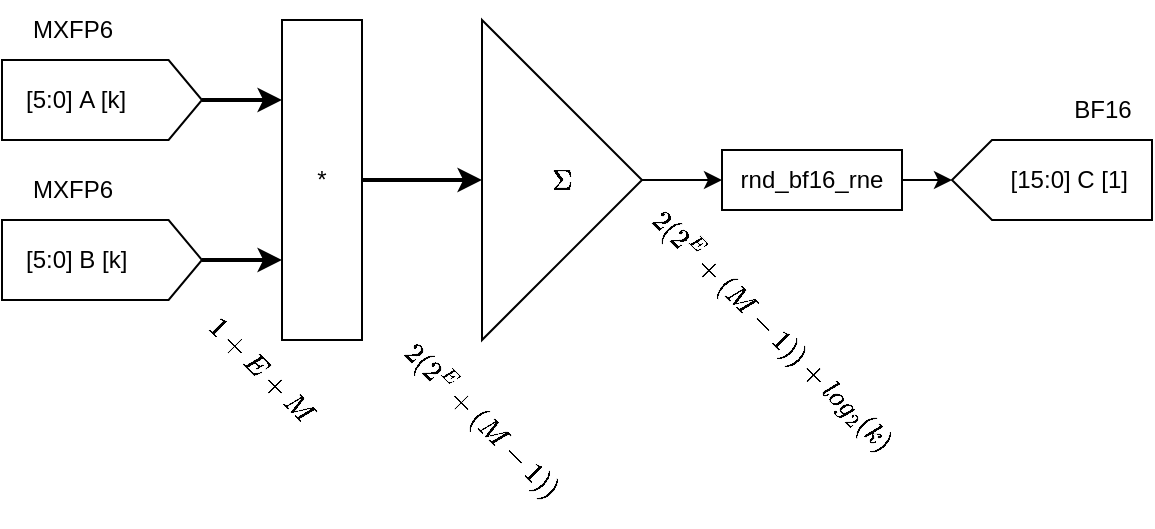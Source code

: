 <mxfile>
    <diagram id="37v83Nntvbdrm7so_rxu" name="Page-1">
        <mxGraphModel dx="821" dy="435" grid="1" gridSize="10" guides="1" tooltips="1" connect="1" arrows="1" fold="1" page="1" pageScale="1" pageWidth="850" pageHeight="1100" math="1" shadow="0">
            <root>
                <mxCell id="0"/>
                <mxCell id="1" parent="0"/>
                <mxCell id="47" style="edgeStyle=orthogonalEdgeStyle;html=1;entryX=0;entryY=0.25;entryDx=0;entryDy=0;strokeWidth=2;" parent="1" source="48" target="55" edge="1">
                    <mxGeometry relative="1" as="geometry"/>
                </mxCell>
                <mxCell id="48" value="&amp;nbsp; &amp;nbsp;[5:0]&amp;nbsp;A [k]" style="shape=offPageConnector;whiteSpace=wrap;html=1;rotation=0;direction=north;labelPosition=center;verticalLabelPosition=middle;align=left;verticalAlign=middle;size=0.167;" parent="1" vertex="1">
                    <mxGeometry x="40" y="70" width="100" height="40" as="geometry"/>
                </mxCell>
                <mxCell id="49" style="edgeStyle=orthogonalEdgeStyle;html=1;entryX=0;entryY=0.75;entryDx=0;entryDy=0;strokeWidth=2;" parent="1" source="50" target="55" edge="1">
                    <mxGeometry relative="1" as="geometry"/>
                </mxCell>
                <mxCell id="50" value="&amp;nbsp; &amp;nbsp;[5:0] B [k]" style="shape=offPageConnector;whiteSpace=wrap;html=1;rotation=0;direction=north;labelPosition=center;verticalLabelPosition=middle;align=left;verticalAlign=middle;size=0.167;" parent="1" vertex="1">
                    <mxGeometry x="40" y="150" width="100" height="40" as="geometry"/>
                </mxCell>
                <mxCell id="51" value="MXFP6" style="text;html=1;align=center;verticalAlign=middle;resizable=0;points=[];autosize=1;strokeColor=none;fillColor=none;" parent="1" vertex="1">
                    <mxGeometry x="45" y="40" width="60" height="30" as="geometry"/>
                </mxCell>
                <mxCell id="52" value="MXFP6" style="text;html=1;align=center;verticalAlign=middle;resizable=0;points=[];autosize=1;strokeColor=none;fillColor=none;" parent="1" vertex="1">
                    <mxGeometry x="45" y="120" width="60" height="30" as="geometry"/>
                </mxCell>
                <mxCell id="53" value="BF16" style="text;html=1;align=center;verticalAlign=middle;resizable=0;points=[];autosize=1;strokeColor=none;fillColor=none;" parent="1" vertex="1">
                    <mxGeometry x="565" y="80" width="50" height="30" as="geometry"/>
                </mxCell>
                <mxCell id="54" style="edgeStyle=orthogonalEdgeStyle;html=1;entryX=0;entryY=0.5;entryDx=0;entryDy=0;strokeWidth=2;" parent="1" source="55" target="57" edge="1">
                    <mxGeometry relative="1" as="geometry"/>
                </mxCell>
                <mxCell id="55" value="*" style="rounded=0;whiteSpace=wrap;html=1;" parent="1" vertex="1">
                    <mxGeometry x="180" y="50" width="40" height="160" as="geometry"/>
                </mxCell>
                <mxCell id="56" style="edgeStyle=orthogonalEdgeStyle;html=1;entryX=0;entryY=0.5;entryDx=0;entryDy=0;" parent="1" source="57" target="63" edge="1">
                    <mxGeometry relative="1" as="geometry"/>
                </mxCell>
                <mxCell id="57" value="$$\Sigma$$" style="triangle;whiteSpace=wrap;html=1;" parent="1" vertex="1">
                    <mxGeometry x="280" y="50" width="80" height="160" as="geometry"/>
                </mxCell>
                <mxCell id="61" value="[15:0] C [1]&amp;nbsp; &amp;nbsp;" style="shape=offPageConnector;whiteSpace=wrap;html=1;rotation=0;direction=south;labelPosition=center;verticalLabelPosition=middle;align=right;verticalAlign=middle;size=0.2;" parent="1" vertex="1">
                    <mxGeometry x="515" y="110" width="100" height="40" as="geometry"/>
                </mxCell>
                <mxCell id="62" style="edgeStyle=orthogonalEdgeStyle;html=1;entryX=0.5;entryY=1;entryDx=0;entryDy=0;" parent="1" source="63" target="61" edge="1">
                    <mxGeometry relative="1" as="geometry"/>
                </mxCell>
                <mxCell id="63" value="rnd_bf16_rne" style="rounded=0;whiteSpace=wrap;html=1;" parent="1" vertex="1">
                    <mxGeometry x="400" y="115" width="90" height="30" as="geometry"/>
                </mxCell>
                <mxCell id="66" value="$$2(2^E+(M-1))$$" style="text;html=1;align=center;verticalAlign=middle;resizable=0;points=[];autosize=1;strokeColor=none;fillColor=none;rotation=45;" parent="1" vertex="1">
                    <mxGeometry x="220" y="235" width="120" height="30" as="geometry"/>
                </mxCell>
                <mxCell id="67" value="$$2(2^E+(M-1)) + log_2(k)$$" style="text;html=1;align=center;verticalAlign=middle;resizable=0;points=[];autosize=1;strokeColor=none;fillColor=none;rotation=45;" parent="1" vertex="1">
                    <mxGeometry x="335" y="190" width="180" height="30" as="geometry"/>
                </mxCell>
                <mxCell id="73" value="$$1+E+M$$" style="text;html=1;align=center;verticalAlign=middle;resizable=0;points=[];autosize=1;strokeColor=none;fillColor=none;rotation=45;" parent="1" vertex="1">
                    <mxGeometry x="125" y="210" width="90" height="30" as="geometry"/>
                </mxCell>
            </root>
        </mxGraphModel>
    </diagram>
</mxfile>